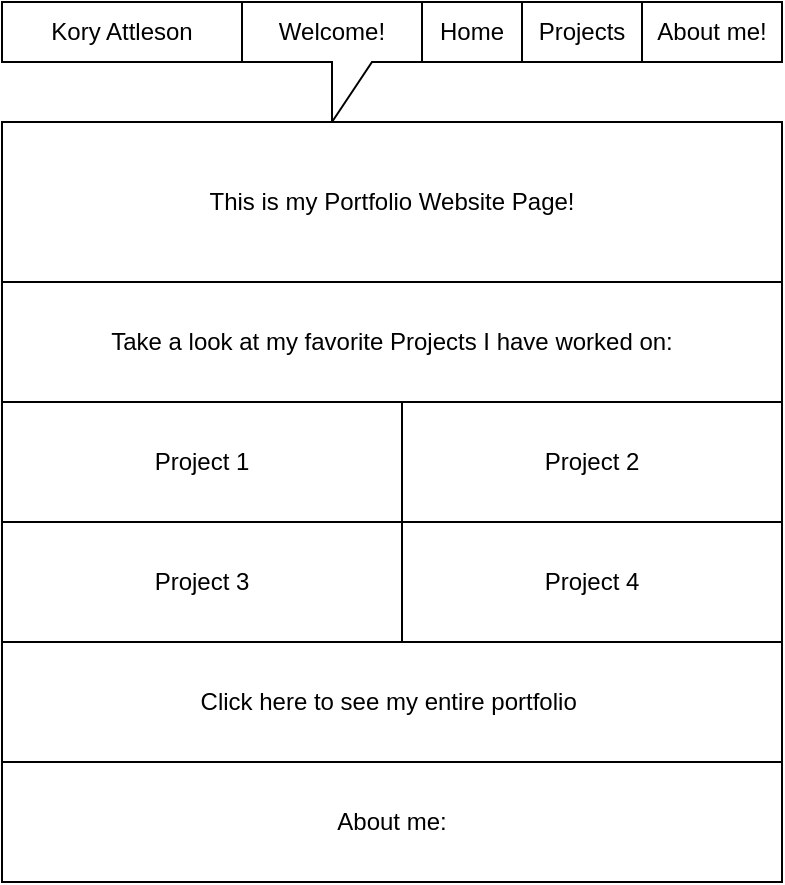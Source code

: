 <mxfile>
    <diagram id="OVIbihgzdhj2wW-SPdiK" name="Page-1">
        <mxGraphModel dx="539" dy="576" grid="1" gridSize="10" guides="1" tooltips="1" connect="1" arrows="1" fold="1" page="1" pageScale="1" pageWidth="850" pageHeight="1100" math="0" shadow="0">
            <root>
                <mxCell id="0"/>
                <mxCell id="1" parent="0"/>
                <mxCell id="2" value="Kory Attleson" style="rounded=0;whiteSpace=wrap;html=1;" vertex="1" parent="1">
                    <mxGeometry x="80" y="40" width="120" height="30" as="geometry"/>
                </mxCell>
                <mxCell id="3" value="Home" style="rounded=0;whiteSpace=wrap;html=1;" vertex="1" parent="1">
                    <mxGeometry x="290" y="40" width="50" height="30" as="geometry"/>
                </mxCell>
                <mxCell id="5" value="Welcome!" style="shape=callout;whiteSpace=wrap;html=1;perimeter=calloutPerimeter;" vertex="1" parent="1">
                    <mxGeometry x="200" y="40" width="90" height="60" as="geometry"/>
                </mxCell>
                <mxCell id="7" value="Projects" style="rounded=0;whiteSpace=wrap;html=1;" vertex="1" parent="1">
                    <mxGeometry x="340" y="40" width="60" height="30" as="geometry"/>
                </mxCell>
                <mxCell id="8" value="About me!" style="rounded=0;whiteSpace=wrap;html=1;" vertex="1" parent="1">
                    <mxGeometry x="400" y="40" width="70" height="30" as="geometry"/>
                </mxCell>
                <mxCell id="9" value="This is my Portfolio Website Page!" style="rounded=0;whiteSpace=wrap;html=1;" vertex="1" parent="1">
                    <mxGeometry x="80" y="100" width="390" height="80" as="geometry"/>
                </mxCell>
                <mxCell id="10" value="Take a look at my favorite Projects I have worked on:" style="rounded=0;whiteSpace=wrap;html=1;" vertex="1" parent="1">
                    <mxGeometry x="80" y="180" width="390" height="60" as="geometry"/>
                </mxCell>
                <mxCell id="11" value="Project 1" style="rounded=0;whiteSpace=wrap;html=1;" vertex="1" parent="1">
                    <mxGeometry x="80" y="240" width="200" height="60" as="geometry"/>
                </mxCell>
                <mxCell id="12" value="Project 2" style="rounded=0;whiteSpace=wrap;html=1;" vertex="1" parent="1">
                    <mxGeometry x="280" y="240" width="190" height="60" as="geometry"/>
                </mxCell>
                <mxCell id="13" value="Project 3" style="rounded=0;whiteSpace=wrap;html=1;" vertex="1" parent="1">
                    <mxGeometry x="80" y="300" width="200" height="60" as="geometry"/>
                </mxCell>
                <mxCell id="14" value="Project 4" style="rounded=0;whiteSpace=wrap;html=1;" vertex="1" parent="1">
                    <mxGeometry x="280" y="300" width="190" height="60" as="geometry"/>
                </mxCell>
                <mxCell id="15" value="Click here to see my entire portfolio&amp;nbsp;" style="rounded=0;whiteSpace=wrap;html=1;" vertex="1" parent="1">
                    <mxGeometry x="80" y="360" width="390" height="60" as="geometry"/>
                </mxCell>
                <mxCell id="16" value="About me:" style="rounded=0;whiteSpace=wrap;html=1;" vertex="1" parent="1">
                    <mxGeometry x="80" y="420" width="390" height="60" as="geometry"/>
                </mxCell>
            </root>
        </mxGraphModel>
    </diagram>
</mxfile>